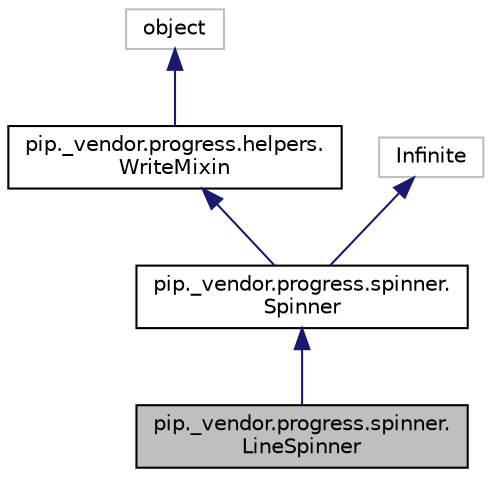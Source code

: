 digraph "pip._vendor.progress.spinner.LineSpinner"
{
  edge [fontname="Helvetica",fontsize="10",labelfontname="Helvetica",labelfontsize="10"];
  node [fontname="Helvetica",fontsize="10",shape=record];
  Node5 [label="pip._vendor.progress.spinner.\lLineSpinner",height=0.2,width=0.4,color="black", fillcolor="grey75", style="filled", fontcolor="black"];
  Node6 -> Node5 [dir="back",color="midnightblue",fontsize="10",style="solid",fontname="Helvetica"];
  Node6 [label="pip._vendor.progress.spinner.\lSpinner",height=0.2,width=0.4,color="black", fillcolor="white", style="filled",URL="$classpip_1_1__vendor_1_1progress_1_1spinner_1_1_spinner.html"];
  Node7 -> Node6 [dir="back",color="midnightblue",fontsize="10",style="solid",fontname="Helvetica"];
  Node7 [label="pip._vendor.progress.helpers.\lWriteMixin",height=0.2,width=0.4,color="black", fillcolor="white", style="filled",URL="$classpip_1_1__vendor_1_1progress_1_1helpers_1_1_write_mixin.html"];
  Node8 -> Node7 [dir="back",color="midnightblue",fontsize="10",style="solid",fontname="Helvetica"];
  Node8 [label="object",height=0.2,width=0.4,color="grey75", fillcolor="white", style="filled"];
  Node9 -> Node6 [dir="back",color="midnightblue",fontsize="10",style="solid",fontname="Helvetica"];
  Node9 [label="Infinite",height=0.2,width=0.4,color="grey75", fillcolor="white", style="filled"];
}
